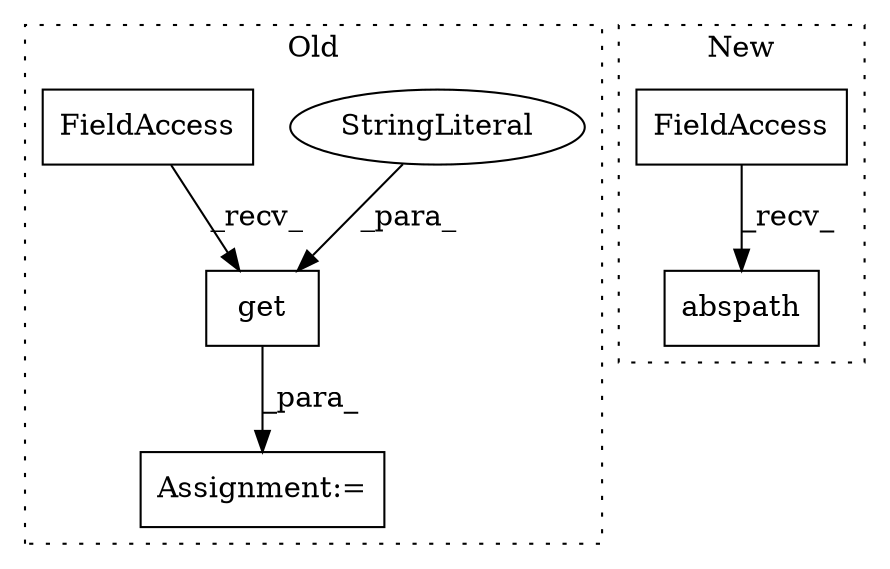digraph G {
subgraph cluster0 {
1 [label="get" a="32" s="275,298" l="4,1" shape="box"];
3 [label="StringLiteral" a="45" s="296" l="2" shape="ellipse"];
5 [label="Assignment:=" a="7" s="243" l="1" shape="box"];
6 [label="FieldAccess" a="22" s="264" l="10" shape="box"];
label = "Old";
style="dotted";
}
subgraph cluster1 {
2 [label="abspath" a="32" s="319,328" l="8,1" shape="box"];
4 [label="FieldAccess" a="22" s="311" l="7" shape="box"];
label = "New";
style="dotted";
}
1 -> 5 [label="_para_"];
3 -> 1 [label="_para_"];
4 -> 2 [label="_recv_"];
6 -> 1 [label="_recv_"];
}